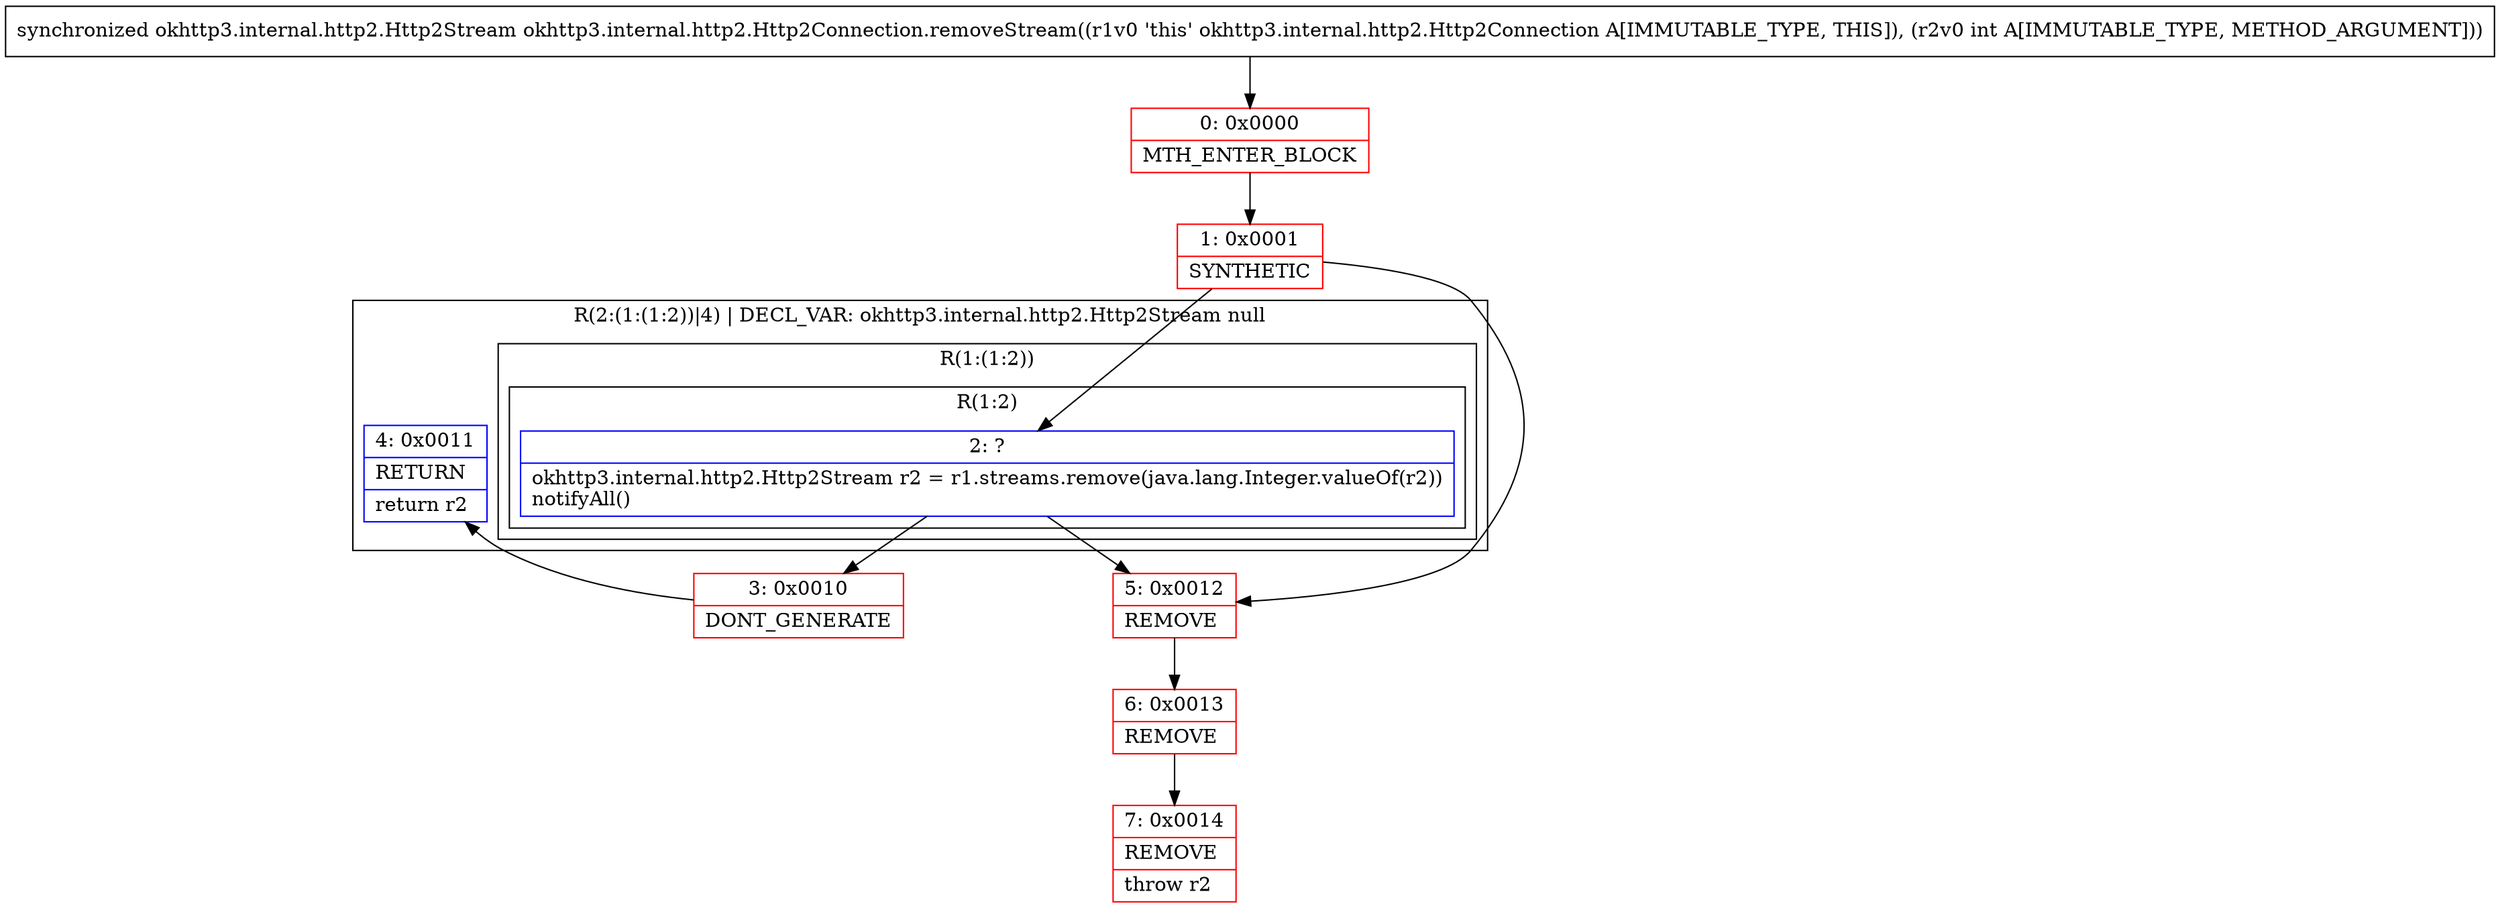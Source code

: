 digraph "CFG forokhttp3.internal.http2.Http2Connection.removeStream(I)Lokhttp3\/internal\/http2\/Http2Stream;" {
subgraph cluster_Region_946729839 {
label = "R(2:(1:(1:2))|4) | DECL_VAR: okhttp3.internal.http2.Http2Stream null\l";
node [shape=record,color=blue];
subgraph cluster_Region_1120990141 {
label = "R(1:(1:2))";
node [shape=record,color=blue];
subgraph cluster_Region_554059661 {
label = "R(1:2)";
node [shape=record,color=blue];
Node_2 [shape=record,label="{2\:\ ?|okhttp3.internal.http2.Http2Stream r2 = r1.streams.remove(java.lang.Integer.valueOf(r2))\lnotifyAll()\l}"];
}
}
Node_4 [shape=record,label="{4\:\ 0x0011|RETURN\l|return r2\l}"];
}
Node_0 [shape=record,color=red,label="{0\:\ 0x0000|MTH_ENTER_BLOCK\l}"];
Node_1 [shape=record,color=red,label="{1\:\ 0x0001|SYNTHETIC\l}"];
Node_3 [shape=record,color=red,label="{3\:\ 0x0010|DONT_GENERATE\l}"];
Node_5 [shape=record,color=red,label="{5\:\ 0x0012|REMOVE\l}"];
Node_6 [shape=record,color=red,label="{6\:\ 0x0013|REMOVE\l}"];
Node_7 [shape=record,color=red,label="{7\:\ 0x0014|REMOVE\l|throw r2\l}"];
MethodNode[shape=record,label="{synchronized okhttp3.internal.http2.Http2Stream okhttp3.internal.http2.Http2Connection.removeStream((r1v0 'this' okhttp3.internal.http2.Http2Connection A[IMMUTABLE_TYPE, THIS]), (r2v0 int A[IMMUTABLE_TYPE, METHOD_ARGUMENT])) }"];
MethodNode -> Node_0;
Node_2 -> Node_3;
Node_2 -> Node_5;
Node_0 -> Node_1;
Node_1 -> Node_2;
Node_1 -> Node_5;
Node_3 -> Node_4;
Node_5 -> Node_6;
Node_6 -> Node_7;
}

